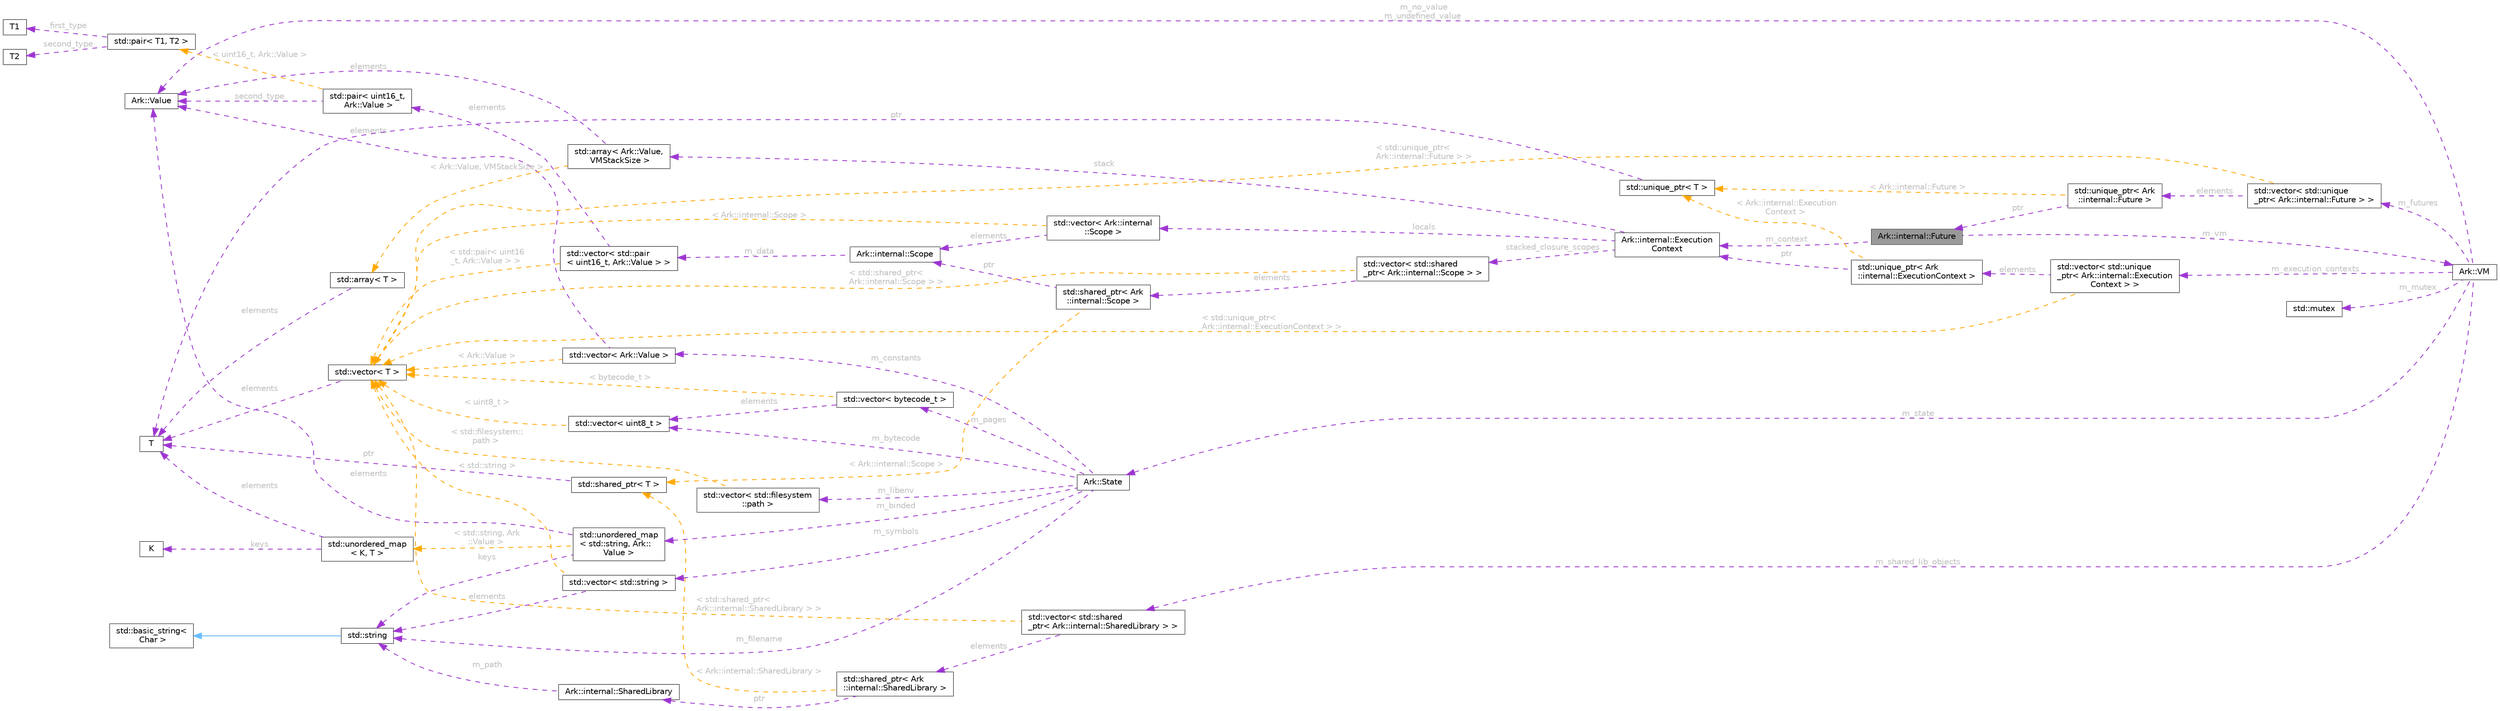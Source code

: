 digraph "Ark::internal::Future"
{
 // INTERACTIVE_SVG=YES
 // LATEX_PDF_SIZE
  bgcolor="transparent";
  edge [fontname=Helvetica,fontsize=10,labelfontname=Helvetica,labelfontsize=10];
  node [fontname=Helvetica,fontsize=10,shape=box,height=0.2,width=0.4];
  rankdir="LR";
  Node1 [id="Node000001",label="Ark::internal::Future",height=0.2,width=0.4,color="gray40", fillcolor="grey60", style="filled", fontcolor="black",tooltip=" "];
  Node2 -> Node1 [id="edge1_Node000001_Node000002",dir="back",color="darkorchid3",style="dashed",tooltip=" ",label=" m_context",fontcolor="grey" ];
  Node2 [id="Node000002",label="Ark::internal::Execution\lContext",height=0.2,width=0.4,color="gray40", fillcolor="white", style="filled",URL="$d0/daf/structArk_1_1internal_1_1ExecutionContext.html",tooltip=" "];
  Node3 -> Node2 [id="edge2_Node000002_Node000003",dir="back",color="darkorchid3",style="dashed",tooltip=" ",label=" locals",fontcolor="grey" ];
  Node3 [id="Node000003",label="std::vector\< Ark::internal\l::Scope \>",height=0.2,width=0.4,color="gray40", fillcolor="white", style="filled",tooltip=" "];
  Node4 -> Node3 [id="edge3_Node000003_Node000004",dir="back",color="darkorchid3",style="dashed",tooltip=" ",label=" elements",fontcolor="grey" ];
  Node4 [id="Node000004",label="Ark::internal::Scope",height=0.2,width=0.4,color="gray40", fillcolor="white", style="filled",URL="$d5/d74/classArk_1_1internal_1_1Scope.html",tooltip="A class to handle the VM scope more efficiently."];
  Node5 -> Node4 [id="edge4_Node000004_Node000005",dir="back",color="darkorchid3",style="dashed",tooltip=" ",label=" m_data",fontcolor="grey" ];
  Node5 [id="Node000005",label="std::vector\< std::pair\l\< uint16_t, Ark::Value \> \>",height=0.2,width=0.4,color="gray40", fillcolor="white", style="filled",tooltip=" "];
  Node6 -> Node5 [id="edge5_Node000005_Node000006",dir="back",color="darkorchid3",style="dashed",tooltip=" ",label=" elements",fontcolor="grey" ];
  Node6 [id="Node000006",label="std::pair\< uint16_t,\l Ark::Value \>",height=0.2,width=0.4,color="gray40", fillcolor="white", style="filled",tooltip=" "];
  Node7 -> Node6 [id="edge6_Node000006_Node000007",dir="back",color="darkorchid3",style="dashed",tooltip=" ",label=" second_type",fontcolor="grey" ];
  Node7 [id="Node000007",label="Ark::Value",height=0.2,width=0.4,color="gray40", fillcolor="white", style="filled",URL="$d3/d90/classArk_1_1Value.html",tooltip=" "];
  Node8 -> Node6 [id="edge7_Node000006_Node000008",dir="back",color="orange",style="dashed",tooltip=" ",label=" \< uint16_t, Ark::Value \>",fontcolor="grey" ];
  Node8 [id="Node000008",label="std::pair\< T1, T2 \>",height=0.2,width=0.4,color="gray40", fillcolor="white", style="filled",tooltip=" "];
  Node9 -> Node8 [id="edge8_Node000008_Node000009",dir="back",color="darkorchid3",style="dashed",tooltip=" ",label=" first_type",fontcolor="grey" ];
  Node9 [id="Node000009",label="T1",height=0.2,width=0.4,color="gray40", fillcolor="white", style="filled",tooltip=" "];
  Node10 -> Node8 [id="edge9_Node000008_Node000010",dir="back",color="darkorchid3",style="dashed",tooltip=" ",label=" second_type",fontcolor="grey" ];
  Node10 [id="Node000010",label="T2",height=0.2,width=0.4,color="gray40", fillcolor="white", style="filled",tooltip=" "];
  Node11 -> Node5 [id="edge10_Node000005_Node000011",dir="back",color="orange",style="dashed",tooltip=" ",label=" \< std::pair\< uint16\l_t, Ark::Value \> \>",fontcolor="grey" ];
  Node11 [id="Node000011",label="std::vector\< T \>",height=0.2,width=0.4,color="gray40", fillcolor="white", style="filled",tooltip=" "];
  Node12 -> Node11 [id="edge11_Node000011_Node000012",dir="back",color="darkorchid3",style="dashed",tooltip=" ",label=" elements",fontcolor="grey" ];
  Node12 [id="Node000012",label="T",height=0.2,width=0.4,color="gray40", fillcolor="white", style="filled",tooltip=" "];
  Node11 -> Node3 [id="edge12_Node000003_Node000011",dir="back",color="orange",style="dashed",tooltip=" ",label=" \< Ark::internal::Scope \>",fontcolor="grey" ];
  Node13 -> Node2 [id="edge13_Node000002_Node000013",dir="back",color="darkorchid3",style="dashed",tooltip=" ",label=" stacked_closure_scopes",fontcolor="grey" ];
  Node13 [id="Node000013",label="std::vector\< std::shared\l_ptr\< Ark::internal::Scope \> \>",height=0.2,width=0.4,color="gray40", fillcolor="white", style="filled",tooltip=" "];
  Node14 -> Node13 [id="edge14_Node000013_Node000014",dir="back",color="darkorchid3",style="dashed",tooltip=" ",label=" elements",fontcolor="grey" ];
  Node14 [id="Node000014",label="std::shared_ptr\< Ark\l::internal::Scope \>",height=0.2,width=0.4,color="gray40", fillcolor="white", style="filled",tooltip=" "];
  Node4 -> Node14 [id="edge15_Node000014_Node000004",dir="back",color="darkorchid3",style="dashed",tooltip=" ",label=" ptr",fontcolor="grey" ];
  Node15 -> Node14 [id="edge16_Node000014_Node000015",dir="back",color="orange",style="dashed",tooltip=" ",label=" \< Ark::internal::Scope \>",fontcolor="grey" ];
  Node15 [id="Node000015",label="std::shared_ptr\< T \>",height=0.2,width=0.4,color="gray40", fillcolor="white", style="filled",tooltip=" "];
  Node12 -> Node15 [id="edge17_Node000015_Node000012",dir="back",color="darkorchid3",style="dashed",tooltip=" ",label=" ptr",fontcolor="grey" ];
  Node11 -> Node13 [id="edge18_Node000013_Node000011",dir="back",color="orange",style="dashed",tooltip=" ",label=" \< std::shared_ptr\<\l Ark::internal::Scope \> \>",fontcolor="grey" ];
  Node16 -> Node2 [id="edge19_Node000002_Node000016",dir="back",color="darkorchid3",style="dashed",tooltip=" ",label=" stack",fontcolor="grey" ];
  Node16 [id="Node000016",label="std::array\< Ark::Value,\l VMStackSize \>",height=0.2,width=0.4,color="gray40", fillcolor="white", style="filled",tooltip=" "];
  Node7 -> Node16 [id="edge20_Node000016_Node000007",dir="back",color="darkorchid3",style="dashed",tooltip=" ",label=" elements",fontcolor="grey" ];
  Node17 -> Node16 [id="edge21_Node000016_Node000017",dir="back",color="orange",style="dashed",tooltip=" ",label=" \< Ark::Value, VMStackSize \>",fontcolor="grey" ];
  Node17 [id="Node000017",label="std::array\< T \>",height=0.2,width=0.4,color="gray40", fillcolor="white", style="filled",tooltip=" "];
  Node12 -> Node17 [id="edge22_Node000017_Node000012",dir="back",color="darkorchid3",style="dashed",tooltip=" ",label=" elements",fontcolor="grey" ];
  Node18 -> Node1 [id="edge23_Node000001_Node000018",dir="back",color="darkorchid3",style="dashed",tooltip=" ",label=" m_vm",fontcolor="grey" ];
  Node18 [id="Node000018",label="Ark::VM",height=0.2,width=0.4,color="gray40", fillcolor="white", style="filled",URL="$d2/d93/classArk_1_1VM.html",tooltip="The ArkScript virtual machine, executing ArkScript bytecode."];
  Node19 -> Node18 [id="edge24_Node000018_Node000019",dir="back",color="darkorchid3",style="dashed",tooltip=" ",label=" m_state",fontcolor="grey" ];
  Node19 [id="Node000019",label="Ark::State",height=0.2,width=0.4,color="gray40", fillcolor="white", style="filled",URL="$d1/d37/classArk_1_1State.html",tooltip="Ark state to handle the dirty job of loading and compiling ArkScript code."];
  Node20 -> Node19 [id="edge25_Node000019_Node000020",dir="back",color="darkorchid3",style="dashed",tooltip=" ",label=" m_bytecode",fontcolor="grey" ];
  Node20 [id="Node000020",label="std::vector\< uint8_t \>",height=0.2,width=0.4,color="gray40", fillcolor="white", style="filled",tooltip=" "];
  Node11 -> Node20 [id="edge26_Node000020_Node000011",dir="back",color="orange",style="dashed",tooltip=" ",label=" \< uint8_t \>",fontcolor="grey" ];
  Node21 -> Node19 [id="edge27_Node000019_Node000021",dir="back",color="darkorchid3",style="dashed",tooltip=" ",label=" m_libenv",fontcolor="grey" ];
  Node21 [id="Node000021",label="std::vector\< std::filesystem\l::path \>",height=0.2,width=0.4,color="gray40", fillcolor="white", style="filled",tooltip=" "];
  Node11 -> Node21 [id="edge28_Node000021_Node000011",dir="back",color="orange",style="dashed",tooltip=" ",label=" \< std::filesystem::\lpath \>",fontcolor="grey" ];
  Node22 -> Node19 [id="edge29_Node000019_Node000022",dir="back",color="darkorchid3",style="dashed",tooltip=" ",label=" m_filename",fontcolor="grey" ];
  Node22 [id="Node000022",label="std::string",height=0.2,width=0.4,color="gray40", fillcolor="white", style="filled",tooltip=" "];
  Node23 -> Node22 [id="edge30_Node000022_Node000023",dir="back",color="steelblue1",style="solid",tooltip=" "];
  Node23 [id="Node000023",label="std::basic_string\<\l Char \>",height=0.2,width=0.4,color="gray40", fillcolor="white", style="filled",tooltip=" "];
  Node24 -> Node19 [id="edge31_Node000019_Node000024",dir="back",color="darkorchid3",style="dashed",tooltip=" ",label=" m_symbols",fontcolor="grey" ];
  Node24 [id="Node000024",label="std::vector\< std::string \>",height=0.2,width=0.4,color="gray40", fillcolor="white", style="filled",tooltip=" "];
  Node22 -> Node24 [id="edge32_Node000024_Node000022",dir="back",color="darkorchid3",style="dashed",tooltip=" ",label=" elements",fontcolor="grey" ];
  Node11 -> Node24 [id="edge33_Node000024_Node000011",dir="back",color="orange",style="dashed",tooltip=" ",label=" \< std::string \>",fontcolor="grey" ];
  Node25 -> Node19 [id="edge34_Node000019_Node000025",dir="back",color="darkorchid3",style="dashed",tooltip=" ",label=" m_constants",fontcolor="grey" ];
  Node25 [id="Node000025",label="std::vector\< Ark::Value \>",height=0.2,width=0.4,color="gray40", fillcolor="white", style="filled",tooltip=" "];
  Node7 -> Node25 [id="edge35_Node000025_Node000007",dir="back",color="darkorchid3",style="dashed",tooltip=" ",label=" elements",fontcolor="grey" ];
  Node11 -> Node25 [id="edge36_Node000025_Node000011",dir="back",color="orange",style="dashed",tooltip=" ",label=" \< Ark::Value \>",fontcolor="grey" ];
  Node26 -> Node19 [id="edge37_Node000019_Node000026",dir="back",color="darkorchid3",style="dashed",tooltip=" ",label=" m_pages",fontcolor="grey" ];
  Node26 [id="Node000026",label="std::vector\< bytecode_t \>",height=0.2,width=0.4,color="gray40", fillcolor="white", style="filled",tooltip=" "];
  Node20 -> Node26 [id="edge38_Node000026_Node000020",dir="back",color="darkorchid3",style="dashed",tooltip=" ",label=" elements",fontcolor="grey" ];
  Node11 -> Node26 [id="edge39_Node000026_Node000011",dir="back",color="orange",style="dashed",tooltip=" ",label=" \< bytecode_t \>",fontcolor="grey" ];
  Node27 -> Node19 [id="edge40_Node000019_Node000027",dir="back",color="darkorchid3",style="dashed",tooltip=" ",label=" m_binded",fontcolor="grey" ];
  Node27 [id="Node000027",label="std::unordered_map\l\< std::string, Ark::\lValue \>",height=0.2,width=0.4,color="gray40", fillcolor="white", style="filled",tooltip=" "];
  Node22 -> Node27 [id="edge41_Node000027_Node000022",dir="back",color="darkorchid3",style="dashed",tooltip=" ",label=" keys",fontcolor="grey" ];
  Node7 -> Node27 [id="edge42_Node000027_Node000007",dir="back",color="darkorchid3",style="dashed",tooltip=" ",label=" elements",fontcolor="grey" ];
  Node28 -> Node27 [id="edge43_Node000027_Node000028",dir="back",color="orange",style="dashed",tooltip=" ",label=" \< std::string, Ark\l::Value \>",fontcolor="grey" ];
  Node28 [id="Node000028",label="std::unordered_map\l\< K, T \>",height=0.2,width=0.4,color="gray40", fillcolor="white", style="filled",tooltip=" "];
  Node29 -> Node28 [id="edge44_Node000028_Node000029",dir="back",color="darkorchid3",style="dashed",tooltip=" ",label=" keys",fontcolor="grey" ];
  Node29 [id="Node000029",label="K",height=0.2,width=0.4,color="gray40", fillcolor="white", style="filled",tooltip=" "];
  Node12 -> Node28 [id="edge45_Node000028_Node000012",dir="back",color="darkorchid3",style="dashed",tooltip=" ",label=" elements",fontcolor="grey" ];
  Node30 -> Node18 [id="edge46_Node000018_Node000030",dir="back",color="darkorchid3",style="dashed",tooltip=" ",label=" m_execution_contexts",fontcolor="grey" ];
  Node30 [id="Node000030",label="std::vector\< std::unique\l_ptr\< Ark::internal::Execution\lContext \> \>",height=0.2,width=0.4,color="gray40", fillcolor="white", style="filled",tooltip=" "];
  Node31 -> Node30 [id="edge47_Node000030_Node000031",dir="back",color="darkorchid3",style="dashed",tooltip=" ",label=" elements",fontcolor="grey" ];
  Node31 [id="Node000031",label="std::unique_ptr\< Ark\l::internal::ExecutionContext \>",height=0.2,width=0.4,color="gray40", fillcolor="white", style="filled",tooltip=" "];
  Node2 -> Node31 [id="edge48_Node000031_Node000002",dir="back",color="darkorchid3",style="dashed",tooltip=" ",label=" ptr",fontcolor="grey" ];
  Node32 -> Node31 [id="edge49_Node000031_Node000032",dir="back",color="orange",style="dashed",tooltip=" ",label=" \< Ark::internal::Execution\lContext \>",fontcolor="grey" ];
  Node32 [id="Node000032",label="std::unique_ptr\< T \>",height=0.2,width=0.4,color="gray40", fillcolor="white", style="filled",tooltip=" "];
  Node12 -> Node32 [id="edge50_Node000032_Node000012",dir="back",color="darkorchid3",style="dashed",tooltip=" ",label=" ptr",fontcolor="grey" ];
  Node11 -> Node30 [id="edge51_Node000030_Node000011",dir="back",color="orange",style="dashed",tooltip=" ",label=" \< std::unique_ptr\<\l Ark::internal::ExecutionContext \> \>",fontcolor="grey" ];
  Node33 -> Node18 [id="edge52_Node000018_Node000033",dir="back",color="darkorchid3",style="dashed",tooltip=" ",label=" m_mutex",fontcolor="grey" ];
  Node33 [id="Node000033",label="std::mutex",height=0.2,width=0.4,color="gray40", fillcolor="white", style="filled",tooltip=" "];
  Node34 -> Node18 [id="edge53_Node000018_Node000034",dir="back",color="darkorchid3",style="dashed",tooltip=" ",label=" m_shared_lib_objects",fontcolor="grey" ];
  Node34 [id="Node000034",label="std::vector\< std::shared\l_ptr\< Ark::internal::SharedLibrary \> \>",height=0.2,width=0.4,color="gray40", fillcolor="white", style="filled",tooltip=" "];
  Node35 -> Node34 [id="edge54_Node000034_Node000035",dir="back",color="darkorchid3",style="dashed",tooltip=" ",label=" elements",fontcolor="grey" ];
  Node35 [id="Node000035",label="std::shared_ptr\< Ark\l::internal::SharedLibrary \>",height=0.2,width=0.4,color="gray40", fillcolor="white", style="filled",tooltip=" "];
  Node36 -> Node35 [id="edge55_Node000035_Node000036",dir="back",color="darkorchid3",style="dashed",tooltip=" ",label=" ptr",fontcolor="grey" ];
  Node36 [id="Node000036",label="Ark::internal::SharedLibrary",height=0.2,width=0.4,color="gray40", fillcolor="white", style="filled",URL="$d0/d8a/classArk_1_1internal_1_1SharedLibrary.html",tooltip="Handling a shared library as an ArkScript plugin."];
  Node22 -> Node36 [id="edge56_Node000036_Node000022",dir="back",color="darkorchid3",style="dashed",tooltip=" ",label=" m_path",fontcolor="grey" ];
  Node15 -> Node35 [id="edge57_Node000035_Node000015",dir="back",color="orange",style="dashed",tooltip=" ",label=" \< Ark::internal::SharedLibrary \>",fontcolor="grey" ];
  Node11 -> Node34 [id="edge58_Node000034_Node000011",dir="back",color="orange",style="dashed",tooltip=" ",label=" \< std::shared_ptr\<\l Ark::internal::SharedLibrary \> \>",fontcolor="grey" ];
  Node37 -> Node18 [id="edge59_Node000018_Node000037",dir="back",color="darkorchid3",style="dashed",tooltip=" ",label=" m_futures",fontcolor="grey" ];
  Node37 [id="Node000037",label="std::vector\< std::unique\l_ptr\< Ark::internal::Future \> \>",height=0.2,width=0.4,color="gray40", fillcolor="white", style="filled",tooltip=" "];
  Node38 -> Node37 [id="edge60_Node000037_Node000038",dir="back",color="darkorchid3",style="dashed",tooltip=" ",label=" elements",fontcolor="grey" ];
  Node38 [id="Node000038",label="std::unique_ptr\< Ark\l::internal::Future \>",height=0.2,width=0.4,color="gray40", fillcolor="white", style="filled",tooltip=" "];
  Node1 -> Node38 [id="edge61_Node000038_Node000001",dir="back",color="darkorchid3",style="dashed",tooltip=" ",label=" ptr",fontcolor="grey" ];
  Node32 -> Node38 [id="edge62_Node000038_Node000032",dir="back",color="orange",style="dashed",tooltip=" ",label=" \< Ark::internal::Future \>",fontcolor="grey" ];
  Node11 -> Node37 [id="edge63_Node000037_Node000011",dir="back",color="orange",style="dashed",tooltip=" ",label=" \< std::unique_ptr\<\l Ark::internal::Future \> \>",fontcolor="grey" ];
  Node7 -> Node18 [id="edge64_Node000018_Node000007",dir="back",color="darkorchid3",style="dashed",tooltip=" ",label=" m_no_value\nm_undefined_value",fontcolor="grey" ];
}
